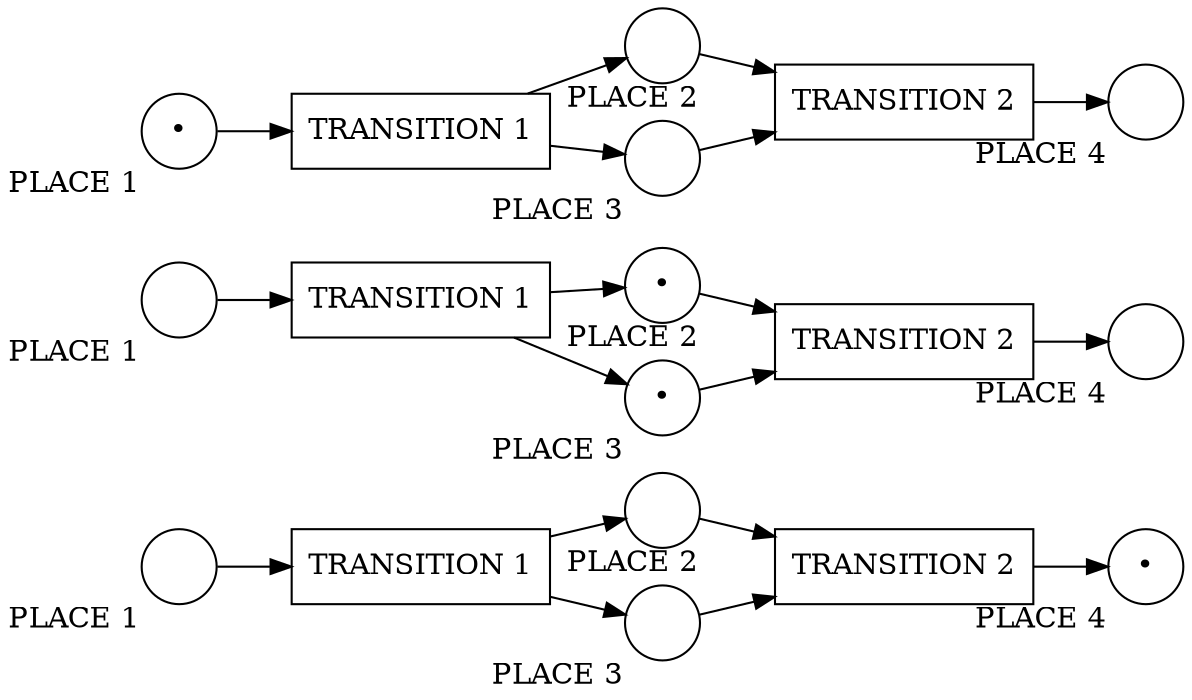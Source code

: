 digraph petrinet {
    rankdir="LR";
    PLACE_1_A [shape="circle" xlabel="PLACE 1" label=""];
    PLACE_2_A [shape="circle" xlabel="PLACE 2" label=""];
    PLACE_3_A [shape="circle" xlabel="PLACE 3" label=""];
    PLACE_4_A [shape="circle" xlabel="PLACE 4" label="•"];
    TRANSITION_1_A [shape="box" xlabel="" label="TRANSITION 1"];
    TRANSITION_2_A [shape="box" xlabel="" label="TRANSITION 2"];
    PLACE_1_A -> TRANSITION_1_A;
    TRANSITION_1_A -> PLACE_2_A;
    TRANSITION_1_A -> PLACE_3_A;
    PLACE_2_A -> TRANSITION_2_A;
    PLACE_3_A -> TRANSITION_2_A;
    TRANSITION_2_A -> PLACE_4_A;
    
    PLACE_1_B [shape="circle" xlabel="PLACE 1" label=""];
    PLACE_2_B [shape="circle" xlabel="PLACE 2" label="•"];
    PLACE_3_B [shape="circle" xlabel="PLACE 3" label="•"];
    PLACE_4_B [shape="circle" xlabel="PLACE 4" label=""];
    TRANSITION_1_B [shape="box" xlabel="" label="TRANSITION 1"];
    TRANSITION_2_B [shape="box" xlabel="" label="TRANSITION 2"];
    PLACE_1_B -> TRANSITION_1_B;
    TRANSITION_1_B -> PLACE_2_B;
    TRANSITION_1_B -> PLACE_3_B;
    PLACE_2_B -> TRANSITION_2_B;
    PLACE_3_B -> TRANSITION_2_B;
    TRANSITION_2_B -> PLACE_4_B;
    
    PLACE_1_C [shape="circle" xlabel="PLACE 1" label="•"];
    PLACE_2_C [shape="circle" xlabel="PLACE 2" label=""];
    PLACE_3_C [shape="circle" xlabel="PLACE 3" label=""];
    PLACE_4_C [shape="circle" xlabel="PLACE 4" label=""];
    TRANSITION_1_C [shape="box" xlabel="" label="TRANSITION 1"];
    TRANSITION_2_C [shape="box" xlabel="" label="TRANSITION 2"];
    PLACE_1_C -> TRANSITION_1_C;
    TRANSITION_1_C -> PLACE_2_C;
    TRANSITION_1_C -> PLACE_3_C;
    PLACE_2_C -> TRANSITION_2_C;
    PLACE_3_C -> TRANSITION_2_C;
    TRANSITION_2_C -> PLACE_4_C;
}
